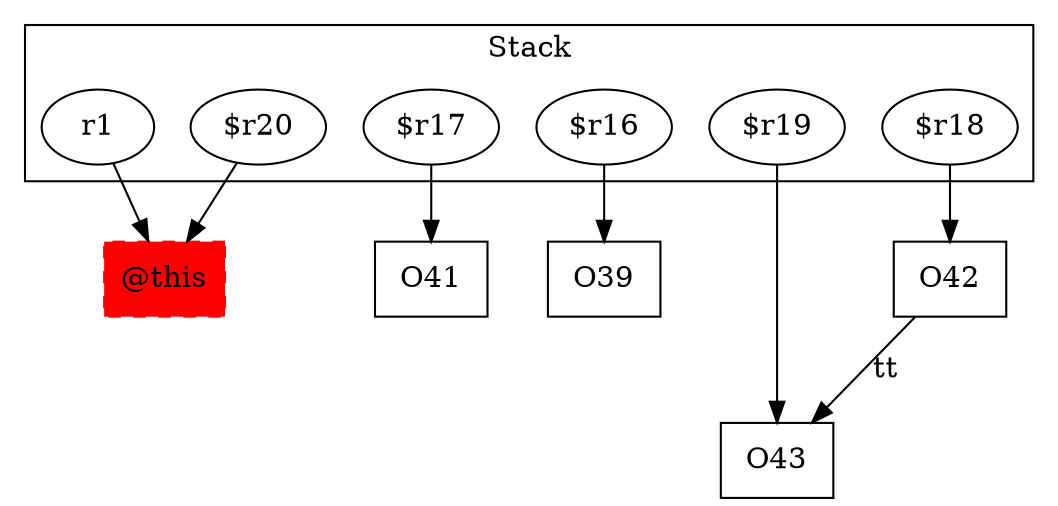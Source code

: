 digraph sample {
  rankDir="LR";
  subgraph cluster_0 {
    label="Stack"
    "r1"; "$r20"; "$r17"; "$r16"; "$r19"; "$r18"; 
  }
  "r1" -> { "@this"[shape=box]};
  "$r20" -> { "@this"[shape=box]};
  "$r17" -> { O41[shape=box]};
  "$r16" -> { O39[shape=box]};
  "$r19" -> { O43[shape=box]};
  "$r18" -> { O42[shape=box]};
  "@this"[shape=box, style="filled,dashed"];
  O42 -> O43[label="tt", weight="0.2"]
  "@this"[color="red"];
}
